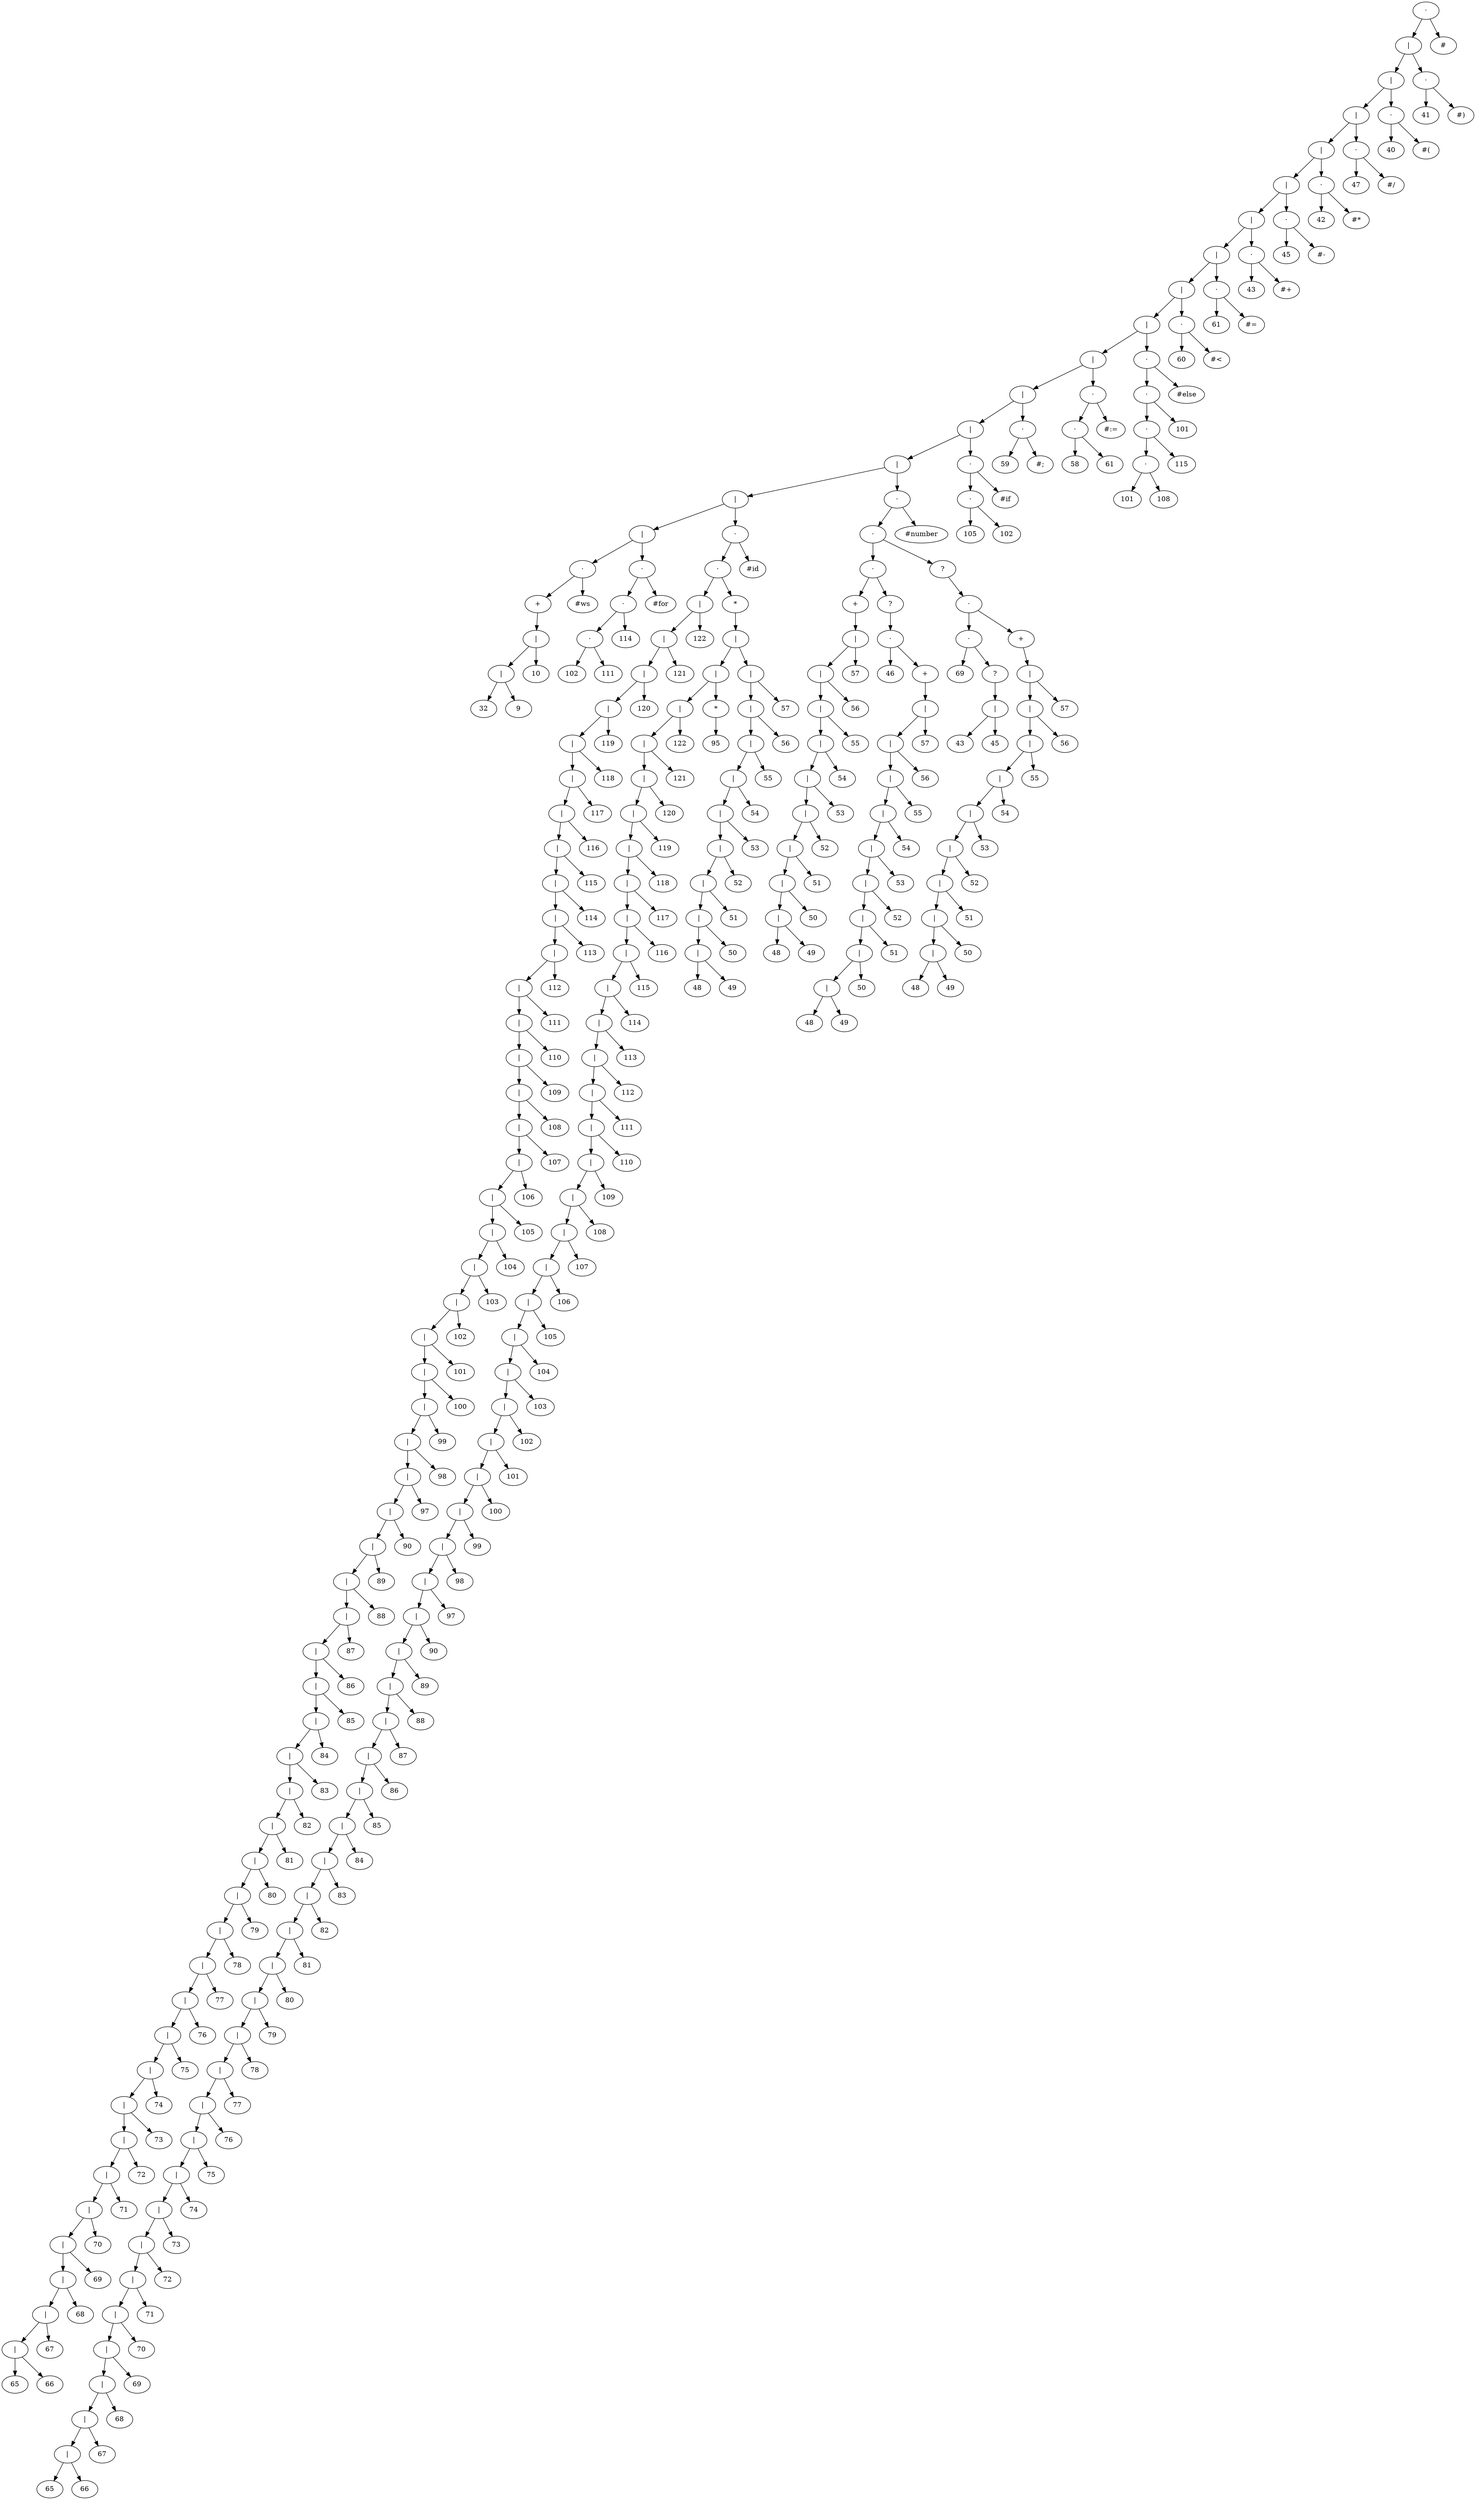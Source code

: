 digraph "Arbol Sintatico" {
n385 [label="·"];
n385 -> n383;
n383 [label="|"];
n383 -> n379;
n379 [label="|"];
n379 -> n375;
n375 [label="|"];
n375 -> n371;
n371 [label="|"];
n371 -> n367;
n367 [label="|"];
n367 -> n363;
n363 [label="|"];
n363 -> n359;
n359 [label="|"];
n359 -> n355;
n355 [label="|"];
n355 -> n351;
n351 [label="|"];
n351 -> n341;
n341 [label="|"];
n341 -> n335;
n335 [label="|"];
n335 -> n331;
n331 [label="|"];
n331 -> n325;
n325 [label="|"];
n325 -> n249;
n249 [label="|"];
n249 -> n15;
n15 [label="|"];
n15 -> n7;
n7 [label="·"];
n7 -> n5;
n5 [label="+"];
n5 -> n4;
n4 [label="|"];
n4 -> n2;
n2 [label="|"];
n2 -> n0;
n0 [label="32"];
n2 -> n1;
n1 [label="9"];
n4 -> n3;
n3 [label="10"];
n7 -> n6;
n6 [label="#ws"];
n15 -> n14;
n14 [label="·"];
n14 -> n12;
n12 [label="·"];
n12 -> n10;
n10 [label="·"];
n10 -> n8;
n8 [label="102"];
n10 -> n9;
n9 [label="111"];
n12 -> n11;
n11 [label="114"];
n14 -> n13;
n13 [label="#for"];
n249 -> n248;
n248 [label="·"];
n248 -> n246;
n246 [label="·"];
n246 -> n118;
n118 [label="|"];
n118 -> n116;
n116 [label="|"];
n116 -> n114;
n114 [label="|"];
n114 -> n112;
n112 [label="|"];
n112 -> n110;
n110 [label="|"];
n110 -> n108;
n108 [label="|"];
n108 -> n106;
n106 [label="|"];
n106 -> n104;
n104 [label="|"];
n104 -> n102;
n102 [label="|"];
n102 -> n100;
n100 [label="|"];
n100 -> n98;
n98 [label="|"];
n98 -> n96;
n96 [label="|"];
n96 -> n94;
n94 [label="|"];
n94 -> n92;
n92 [label="|"];
n92 -> n90;
n90 [label="|"];
n90 -> n88;
n88 [label="|"];
n88 -> n86;
n86 [label="|"];
n86 -> n84;
n84 [label="|"];
n84 -> n82;
n82 [label="|"];
n82 -> n80;
n80 [label="|"];
n80 -> n78;
n78 [label="|"];
n78 -> n76;
n76 [label="|"];
n76 -> n74;
n74 [label="|"];
n74 -> n72;
n72 [label="|"];
n72 -> n70;
n70 [label="|"];
n70 -> n68;
n68 [label="|"];
n68 -> n66;
n66 [label="|"];
n66 -> n64;
n64 [label="|"];
n64 -> n62;
n62 [label="|"];
n62 -> n60;
n60 [label="|"];
n60 -> n58;
n58 [label="|"];
n58 -> n56;
n56 [label="|"];
n56 -> n54;
n54 [label="|"];
n54 -> n52;
n52 [label="|"];
n52 -> n50;
n50 [label="|"];
n50 -> n48;
n48 [label="|"];
n48 -> n46;
n46 [label="|"];
n46 -> n44;
n44 [label="|"];
n44 -> n42;
n42 [label="|"];
n42 -> n40;
n40 [label="|"];
n40 -> n38;
n38 [label="|"];
n38 -> n36;
n36 [label="|"];
n36 -> n34;
n34 [label="|"];
n34 -> n32;
n32 [label="|"];
n32 -> n30;
n30 [label="|"];
n30 -> n28;
n28 [label="|"];
n28 -> n26;
n26 [label="|"];
n26 -> n24;
n24 [label="|"];
n24 -> n22;
n22 [label="|"];
n22 -> n20;
n20 [label="|"];
n20 -> n18;
n18 [label="|"];
n18 -> n16;
n16 [label="65"];
n18 -> n17;
n17 [label="66"];
n20 -> n19;
n19 [label="67"];
n22 -> n21;
n21 [label="68"];
n24 -> n23;
n23 [label="69"];
n26 -> n25;
n25 [label="70"];
n28 -> n27;
n27 [label="71"];
n30 -> n29;
n29 [label="72"];
n32 -> n31;
n31 [label="73"];
n34 -> n33;
n33 [label="74"];
n36 -> n35;
n35 [label="75"];
n38 -> n37;
n37 [label="76"];
n40 -> n39;
n39 [label="77"];
n42 -> n41;
n41 [label="78"];
n44 -> n43;
n43 [label="79"];
n46 -> n45;
n45 [label="80"];
n48 -> n47;
n47 [label="81"];
n50 -> n49;
n49 [label="82"];
n52 -> n51;
n51 [label="83"];
n54 -> n53;
n53 [label="84"];
n56 -> n55;
n55 [label="85"];
n58 -> n57;
n57 [label="86"];
n60 -> n59;
n59 [label="87"];
n62 -> n61;
n61 [label="88"];
n64 -> n63;
n63 [label="89"];
n66 -> n65;
n65 [label="90"];
n68 -> n67;
n67 [label="97"];
n70 -> n69;
n69 [label="98"];
n72 -> n71;
n71 [label="99"];
n74 -> n73;
n73 [label="100"];
n76 -> n75;
n75 [label="101"];
n78 -> n77;
n77 [label="102"];
n80 -> n79;
n79 [label="103"];
n82 -> n81;
n81 [label="104"];
n84 -> n83;
n83 [label="105"];
n86 -> n85;
n85 [label="106"];
n88 -> n87;
n87 [label="107"];
n90 -> n89;
n89 [label="108"];
n92 -> n91;
n91 [label="109"];
n94 -> n93;
n93 [label="110"];
n96 -> n95;
n95 [label="111"];
n98 -> n97;
n97 [label="112"];
n100 -> n99;
n99 [label="113"];
n102 -> n101;
n101 [label="114"];
n104 -> n103;
n103 [label="115"];
n106 -> n105;
n105 [label="116"];
n108 -> n107;
n107 [label="117"];
n110 -> n109;
n109 [label="118"];
n112 -> n111;
n111 [label="119"];
n114 -> n113;
n113 [label="120"];
n116 -> n115;
n115 [label="121"];
n118 -> n117;
n117 [label="122"];
n246 -> n245;
n245 [label="*"];
n245 -> n244;
n244 [label="|"];
n244 -> n224;
n224 [label="|"];
n224 -> n221;
n221 [label="|"];
n221 -> n219;
n219 [label="|"];
n219 -> n217;
n217 [label="|"];
n217 -> n215;
n215 [label="|"];
n215 -> n213;
n213 [label="|"];
n213 -> n211;
n211 [label="|"];
n211 -> n209;
n209 [label="|"];
n209 -> n207;
n207 [label="|"];
n207 -> n205;
n205 [label="|"];
n205 -> n203;
n203 [label="|"];
n203 -> n201;
n201 [label="|"];
n201 -> n199;
n199 [label="|"];
n199 -> n197;
n197 [label="|"];
n197 -> n195;
n195 [label="|"];
n195 -> n193;
n193 [label="|"];
n193 -> n191;
n191 [label="|"];
n191 -> n189;
n189 [label="|"];
n189 -> n187;
n187 [label="|"];
n187 -> n185;
n185 [label="|"];
n185 -> n183;
n183 [label="|"];
n183 -> n181;
n181 [label="|"];
n181 -> n179;
n179 [label="|"];
n179 -> n177;
n177 [label="|"];
n177 -> n175;
n175 [label="|"];
n175 -> n173;
n173 [label="|"];
n173 -> n171;
n171 [label="|"];
n171 -> n169;
n169 [label="|"];
n169 -> n167;
n167 [label="|"];
n167 -> n165;
n165 [label="|"];
n165 -> n163;
n163 [label="|"];
n163 -> n161;
n161 [label="|"];
n161 -> n159;
n159 [label="|"];
n159 -> n157;
n157 [label="|"];
n157 -> n155;
n155 [label="|"];
n155 -> n153;
n153 [label="|"];
n153 -> n151;
n151 [label="|"];
n151 -> n149;
n149 [label="|"];
n149 -> n147;
n147 [label="|"];
n147 -> n145;
n145 [label="|"];
n145 -> n143;
n143 [label="|"];
n143 -> n141;
n141 [label="|"];
n141 -> n139;
n139 [label="|"];
n139 -> n137;
n137 [label="|"];
n137 -> n135;
n135 [label="|"];
n135 -> n133;
n133 [label="|"];
n133 -> n131;
n131 [label="|"];
n131 -> n129;
n129 [label="|"];
n129 -> n127;
n127 [label="|"];
n127 -> n125;
n125 [label="|"];
n125 -> n123;
n123 [label="|"];
n123 -> n121;
n121 [label="|"];
n121 -> n119;
n119 [label="65"];
n121 -> n120;
n120 [label="66"];
n123 -> n122;
n122 [label="67"];
n125 -> n124;
n124 [label="68"];
n127 -> n126;
n126 [label="69"];
n129 -> n128;
n128 [label="70"];
n131 -> n130;
n130 [label="71"];
n133 -> n132;
n132 [label="72"];
n135 -> n134;
n134 [label="73"];
n137 -> n136;
n136 [label="74"];
n139 -> n138;
n138 [label="75"];
n141 -> n140;
n140 [label="76"];
n143 -> n142;
n142 [label="77"];
n145 -> n144;
n144 [label="78"];
n147 -> n146;
n146 [label="79"];
n149 -> n148;
n148 [label="80"];
n151 -> n150;
n150 [label="81"];
n153 -> n152;
n152 [label="82"];
n155 -> n154;
n154 [label="83"];
n157 -> n156;
n156 [label="84"];
n159 -> n158;
n158 [label="85"];
n161 -> n160;
n160 [label="86"];
n163 -> n162;
n162 [label="87"];
n165 -> n164;
n164 [label="88"];
n167 -> n166;
n166 [label="89"];
n169 -> n168;
n168 [label="90"];
n171 -> n170;
n170 [label="97"];
n173 -> n172;
n172 [label="98"];
n175 -> n174;
n174 [label="99"];
n177 -> n176;
n176 [label="100"];
n179 -> n178;
n178 [label="101"];
n181 -> n180;
n180 [label="102"];
n183 -> n182;
n182 [label="103"];
n185 -> n184;
n184 [label="104"];
n187 -> n186;
n186 [label="105"];
n189 -> n188;
n188 [label="106"];
n191 -> n190;
n190 [label="107"];
n193 -> n192;
n192 [label="108"];
n195 -> n194;
n194 [label="109"];
n197 -> n196;
n196 [label="110"];
n199 -> n198;
n198 [label="111"];
n201 -> n200;
n200 [label="112"];
n203 -> n202;
n202 [label="113"];
n205 -> n204;
n204 [label="114"];
n207 -> n206;
n206 [label="115"];
n209 -> n208;
n208 [label="116"];
n211 -> n210;
n210 [label="117"];
n213 -> n212;
n212 [label="118"];
n215 -> n214;
n214 [label="119"];
n217 -> n216;
n216 [label="120"];
n219 -> n218;
n218 [label="121"];
n221 -> n220;
n220 [label="122"];
n224 -> n223;
n223 [label="*"];
n223 -> n222;
n222 [label="95"];
n244 -> n243;
n243 [label="|"];
n243 -> n241;
n241 [label="|"];
n241 -> n239;
n239 [label="|"];
n239 -> n237;
n237 [label="|"];
n237 -> n235;
n235 [label="|"];
n235 -> n233;
n233 [label="|"];
n233 -> n231;
n231 [label="|"];
n231 -> n229;
n229 [label="|"];
n229 -> n227;
n227 [label="|"];
n227 -> n225;
n225 [label="48"];
n227 -> n226;
n226 [label="49"];
n229 -> n228;
n228 [label="50"];
n231 -> n230;
n230 [label="51"];
n233 -> n232;
n232 [label="52"];
n235 -> n234;
n234 [label="53"];
n237 -> n236;
n236 [label="54"];
n239 -> n238;
n238 [label="55"];
n241 -> n240;
n240 [label="56"];
n243 -> n242;
n242 [label="57"];
n248 -> n247;
n247 [label="#id"];
n325 -> n324;
n324 [label="·"];
n324 -> n322;
n322 [label="·"];
n322 -> n293;
n293 [label="·"];
n293 -> n269;
n269 [label="+"];
n269 -> n268;
n268 [label="|"];
n268 -> n266;
n266 [label="|"];
n266 -> n264;
n264 [label="|"];
n264 -> n262;
n262 [label="|"];
n262 -> n260;
n260 [label="|"];
n260 -> n258;
n258 [label="|"];
n258 -> n256;
n256 [label="|"];
n256 -> n254;
n254 [label="|"];
n254 -> n252;
n252 [label="|"];
n252 -> n250;
n250 [label="48"];
n252 -> n251;
n251 [label="49"];
n254 -> n253;
n253 [label="50"];
n256 -> n255;
n255 [label="51"];
n258 -> n257;
n257 [label="52"];
n260 -> n259;
n259 [label="53"];
n262 -> n261;
n261 [label="54"];
n264 -> n263;
n263 [label="55"];
n266 -> n265;
n265 [label="56"];
n268 -> n267;
n267 [label="57"];
n293 -> n292;
n292 [label="?"];
n292 -> n291;
n291 [label="·"];
n291 -> n270;
n270 [label="46"];
n291 -> n290;
n290 [label="+"];
n290 -> n289;
n289 [label="|"];
n289 -> n287;
n287 [label="|"];
n287 -> n285;
n285 [label="|"];
n285 -> n283;
n283 [label="|"];
n283 -> n281;
n281 [label="|"];
n281 -> n279;
n279 [label="|"];
n279 -> n277;
n277 [label="|"];
n277 -> n275;
n275 [label="|"];
n275 -> n273;
n273 [label="|"];
n273 -> n271;
n271 [label="48"];
n273 -> n272;
n272 [label="49"];
n275 -> n274;
n274 [label="50"];
n277 -> n276;
n276 [label="51"];
n279 -> n278;
n278 [label="52"];
n281 -> n280;
n280 [label="53"];
n283 -> n282;
n282 [label="54"];
n285 -> n284;
n284 [label="55"];
n287 -> n286;
n286 [label="56"];
n289 -> n288;
n288 [label="57"];
n322 -> n321;
n321 [label="?"];
n321 -> n320;
n320 [label="·"];
n320 -> n299;
n299 [label="·"];
n299 -> n294;
n294 [label="69"];
n299 -> n298;
n298 [label="?"];
n298 -> n297;
n297 [label="|"];
n297 -> n295;
n295 [label="43"];
n297 -> n296;
n296 [label="45"];
n320 -> n319;
n319 [label="+"];
n319 -> n318;
n318 [label="|"];
n318 -> n316;
n316 [label="|"];
n316 -> n314;
n314 [label="|"];
n314 -> n312;
n312 [label="|"];
n312 -> n310;
n310 [label="|"];
n310 -> n308;
n308 [label="|"];
n308 -> n306;
n306 [label="|"];
n306 -> n304;
n304 [label="|"];
n304 -> n302;
n302 [label="|"];
n302 -> n300;
n300 [label="48"];
n302 -> n301;
n301 [label="49"];
n304 -> n303;
n303 [label="50"];
n306 -> n305;
n305 [label="51"];
n308 -> n307;
n307 [label="52"];
n310 -> n309;
n309 [label="53"];
n312 -> n311;
n311 [label="54"];
n314 -> n313;
n313 [label="55"];
n316 -> n315;
n315 [label="56"];
n318 -> n317;
n317 [label="57"];
n324 -> n323;
n323 [label="#number"];
n331 -> n330;
n330 [label="·"];
n330 -> n328;
n328 [label="·"];
n328 -> n326;
n326 [label="105"];
n328 -> n327;
n327 [label="102"];
n330 -> n329;
n329 [label="#if"];
n335 -> n334;
n334 [label="·"];
n334 -> n332;
n332 [label="59"];
n334 -> n333;
n333 [label="#;"];
n341 -> n340;
n340 [label="·"];
n340 -> n338;
n338 [label="·"];
n338 -> n336;
n336 [label="58"];
n338 -> n337;
n337 [label="61"];
n340 -> n339;
n339 [label="#:="];
n351 -> n350;
n350 [label="·"];
n350 -> n348;
n348 [label="·"];
n348 -> n346;
n346 [label="·"];
n346 -> n344;
n344 [label="·"];
n344 -> n342;
n342 [label="101"];
n344 -> n343;
n343 [label="108"];
n346 -> n345;
n345 [label="115"];
n348 -> n347;
n347 [label="101"];
n350 -> n349;
n349 [label="#else"];
n355 -> n354;
n354 [label="·"];
n354 -> n352;
n352 [label="60"];
n354 -> n353;
n353 [label="#<"];
n359 -> n358;
n358 [label="·"];
n358 -> n356;
n356 [label="61"];
n358 -> n357;
n357 [label="#="];
n363 -> n362;
n362 [label="·"];
n362 -> n360;
n360 [label="43"];
n362 -> n361;
n361 [label="#+"];
n367 -> n366;
n366 [label="·"];
n366 -> n364;
n364 [label="45"];
n366 -> n365;
n365 [label="#-"];
n371 -> n370;
n370 [label="·"];
n370 -> n368;
n368 [label="42"];
n370 -> n369;
n369 [label="#*"];
n375 -> n374;
n374 [label="·"];
n374 -> n372;
n372 [label="47"];
n374 -> n373;
n373 [label="#/"];
n379 -> n378;
n378 [label="·"];
n378 -> n376;
n376 [label="40"];
n378 -> n377;
n377 [label="#("];
n383 -> n382;
n382 [label="·"];
n382 -> n380;
n380 [label="41"];
n382 -> n381;
n381 [label="#)"];
n385 -> n384;
n384 [label="#"];

}